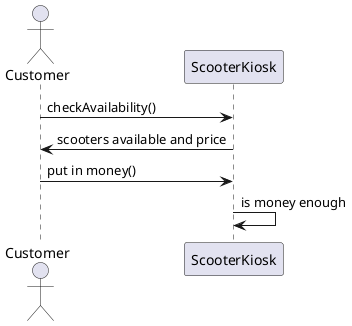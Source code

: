 @startuml
actor Customer
Customer -> ScooterKiosk: checkAvailability()
ScooterKiosk -> Customer: scooters available and price
Customer -> ScooterKiosk: put in money()
ScooterKiosk -> ScooterKiosk: is money enough

@enduml
